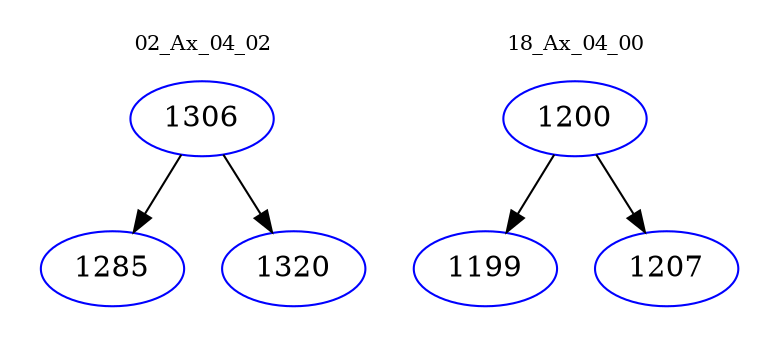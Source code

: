 digraph{
subgraph cluster_0 {
color = white
label = "02_Ax_04_02";
fontsize=10;
T0_1306 [label="1306", color="blue"]
T0_1306 -> T0_1285 [color="black"]
T0_1285 [label="1285", color="blue"]
T0_1306 -> T0_1320 [color="black"]
T0_1320 [label="1320", color="blue"]
}
subgraph cluster_1 {
color = white
label = "18_Ax_04_00";
fontsize=10;
T1_1200 [label="1200", color="blue"]
T1_1200 -> T1_1199 [color="black"]
T1_1199 [label="1199", color="blue"]
T1_1200 -> T1_1207 [color="black"]
T1_1207 [label="1207", color="blue"]
}
}
